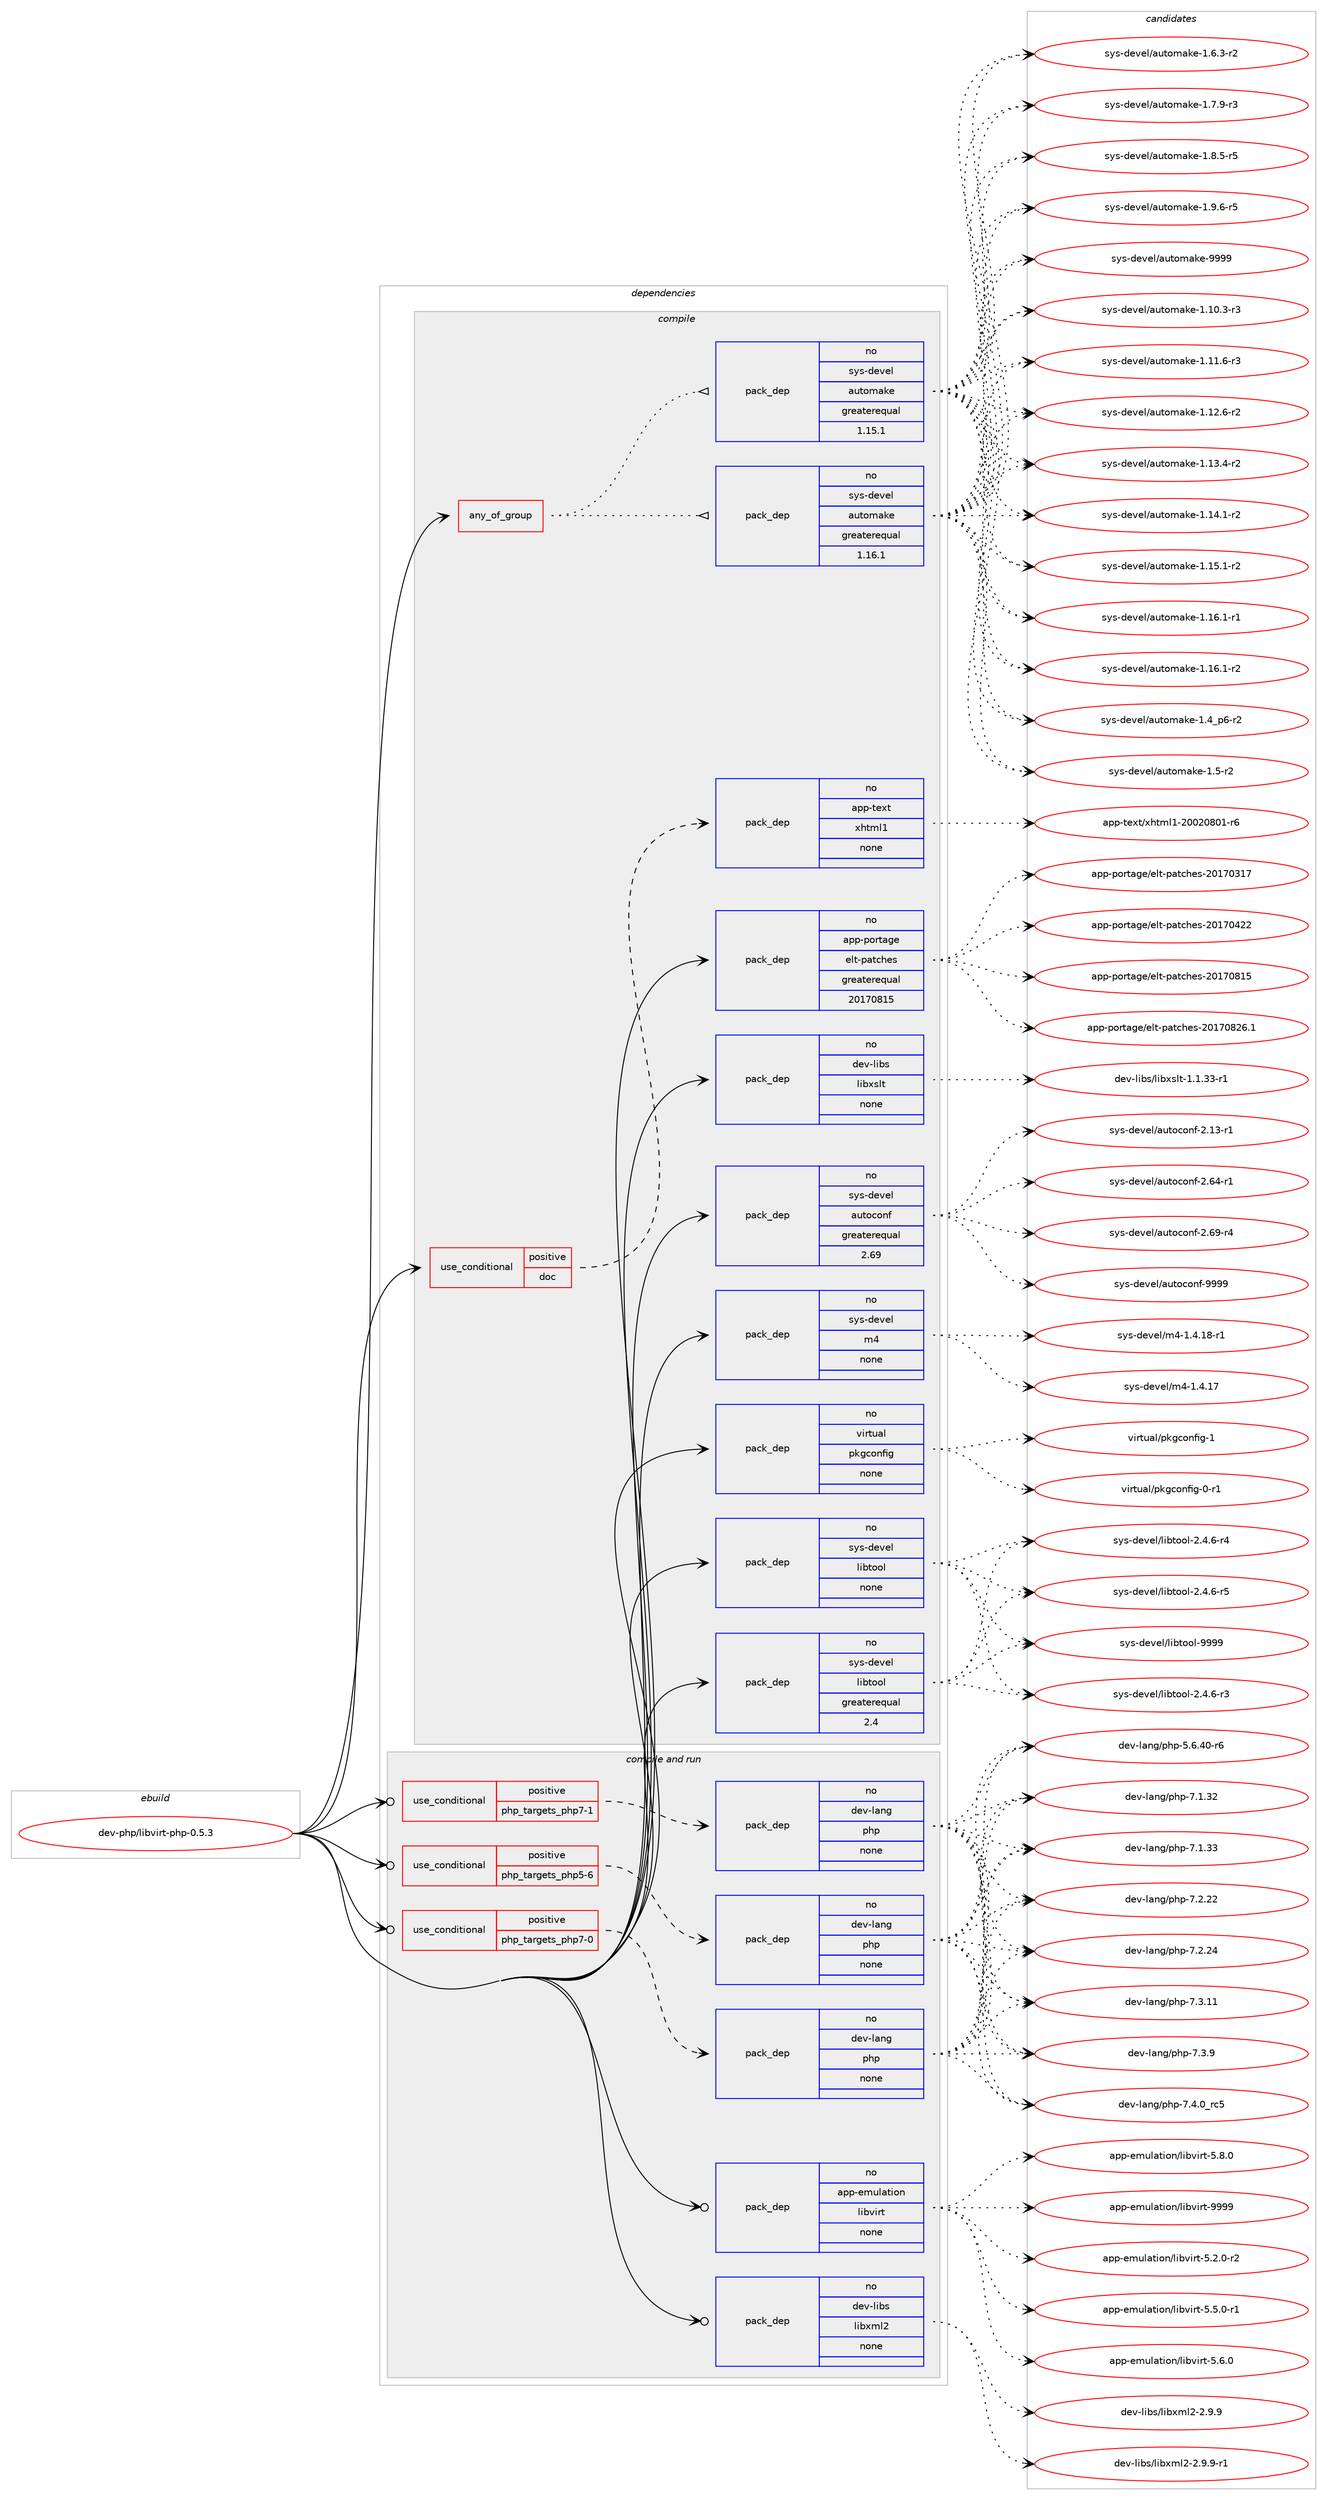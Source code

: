 digraph prolog {

# *************
# Graph options
# *************

newrank=true;
concentrate=true;
compound=true;
graph [rankdir=LR,fontname=Helvetica,fontsize=10,ranksep=1.5];#, ranksep=2.5, nodesep=0.2];
edge  [arrowhead=vee];
node  [fontname=Helvetica,fontsize=10];

# **********
# The ebuild
# **********

subgraph cluster_leftcol {
color=gray;
rank=same;
label=<<i>ebuild</i>>;
id [label="dev-php/libvirt-php-0.5.3", color=red, width=4, href="../dev-php/libvirt-php-0.5.3.svg"];
}

# ****************
# The dependencies
# ****************

subgraph cluster_midcol {
color=gray;
label=<<i>dependencies</i>>;
subgraph cluster_compile {
fillcolor="#eeeeee";
style=filled;
label=<<i>compile</i>>;
subgraph any11308 {
dependency589518 [label=<<TABLE BORDER="0" CELLBORDER="1" CELLSPACING="0" CELLPADDING="4"><TR><TD CELLPADDING="10">any_of_group</TD></TR></TABLE>>, shape=none, color=red];subgraph pack443092 {
dependency589519 [label=<<TABLE BORDER="0" CELLBORDER="1" CELLSPACING="0" CELLPADDING="4" WIDTH="220"><TR><TD ROWSPAN="6" CELLPADDING="30">pack_dep</TD></TR><TR><TD WIDTH="110">no</TD></TR><TR><TD>sys-devel</TD></TR><TR><TD>automake</TD></TR><TR><TD>greaterequal</TD></TR><TR><TD>1.16.1</TD></TR></TABLE>>, shape=none, color=blue];
}
dependency589518:e -> dependency589519:w [weight=20,style="dotted",arrowhead="oinv"];
subgraph pack443093 {
dependency589520 [label=<<TABLE BORDER="0" CELLBORDER="1" CELLSPACING="0" CELLPADDING="4" WIDTH="220"><TR><TD ROWSPAN="6" CELLPADDING="30">pack_dep</TD></TR><TR><TD WIDTH="110">no</TD></TR><TR><TD>sys-devel</TD></TR><TR><TD>automake</TD></TR><TR><TD>greaterequal</TD></TR><TR><TD>1.15.1</TD></TR></TABLE>>, shape=none, color=blue];
}
dependency589518:e -> dependency589520:w [weight=20,style="dotted",arrowhead="oinv"];
}
id:e -> dependency589518:w [weight=20,style="solid",arrowhead="vee"];
subgraph cond134753 {
dependency589521 [label=<<TABLE BORDER="0" CELLBORDER="1" CELLSPACING="0" CELLPADDING="4"><TR><TD ROWSPAN="3" CELLPADDING="10">use_conditional</TD></TR><TR><TD>positive</TD></TR><TR><TD>doc</TD></TR></TABLE>>, shape=none, color=red];
subgraph pack443094 {
dependency589522 [label=<<TABLE BORDER="0" CELLBORDER="1" CELLSPACING="0" CELLPADDING="4" WIDTH="220"><TR><TD ROWSPAN="6" CELLPADDING="30">pack_dep</TD></TR><TR><TD WIDTH="110">no</TD></TR><TR><TD>app-text</TD></TR><TR><TD>xhtml1</TD></TR><TR><TD>none</TD></TR><TR><TD></TD></TR></TABLE>>, shape=none, color=blue];
}
dependency589521:e -> dependency589522:w [weight=20,style="dashed",arrowhead="vee"];
}
id:e -> dependency589521:w [weight=20,style="solid",arrowhead="vee"];
subgraph pack443095 {
dependency589523 [label=<<TABLE BORDER="0" CELLBORDER="1" CELLSPACING="0" CELLPADDING="4" WIDTH="220"><TR><TD ROWSPAN="6" CELLPADDING="30">pack_dep</TD></TR><TR><TD WIDTH="110">no</TD></TR><TR><TD>app-portage</TD></TR><TR><TD>elt-patches</TD></TR><TR><TD>greaterequal</TD></TR><TR><TD>20170815</TD></TR></TABLE>>, shape=none, color=blue];
}
id:e -> dependency589523:w [weight=20,style="solid",arrowhead="vee"];
subgraph pack443096 {
dependency589524 [label=<<TABLE BORDER="0" CELLBORDER="1" CELLSPACING="0" CELLPADDING="4" WIDTH="220"><TR><TD ROWSPAN="6" CELLPADDING="30">pack_dep</TD></TR><TR><TD WIDTH="110">no</TD></TR><TR><TD>dev-libs</TD></TR><TR><TD>libxslt</TD></TR><TR><TD>none</TD></TR><TR><TD></TD></TR></TABLE>>, shape=none, color=blue];
}
id:e -> dependency589524:w [weight=20,style="solid",arrowhead="vee"];
subgraph pack443097 {
dependency589525 [label=<<TABLE BORDER="0" CELLBORDER="1" CELLSPACING="0" CELLPADDING="4" WIDTH="220"><TR><TD ROWSPAN="6" CELLPADDING="30">pack_dep</TD></TR><TR><TD WIDTH="110">no</TD></TR><TR><TD>sys-devel</TD></TR><TR><TD>autoconf</TD></TR><TR><TD>greaterequal</TD></TR><TR><TD>2.69</TD></TR></TABLE>>, shape=none, color=blue];
}
id:e -> dependency589525:w [weight=20,style="solid",arrowhead="vee"];
subgraph pack443098 {
dependency589526 [label=<<TABLE BORDER="0" CELLBORDER="1" CELLSPACING="0" CELLPADDING="4" WIDTH="220"><TR><TD ROWSPAN="6" CELLPADDING="30">pack_dep</TD></TR><TR><TD WIDTH="110">no</TD></TR><TR><TD>sys-devel</TD></TR><TR><TD>libtool</TD></TR><TR><TD>greaterequal</TD></TR><TR><TD>2.4</TD></TR></TABLE>>, shape=none, color=blue];
}
id:e -> dependency589526:w [weight=20,style="solid",arrowhead="vee"];
subgraph pack443099 {
dependency589527 [label=<<TABLE BORDER="0" CELLBORDER="1" CELLSPACING="0" CELLPADDING="4" WIDTH="220"><TR><TD ROWSPAN="6" CELLPADDING="30">pack_dep</TD></TR><TR><TD WIDTH="110">no</TD></TR><TR><TD>sys-devel</TD></TR><TR><TD>libtool</TD></TR><TR><TD>none</TD></TR><TR><TD></TD></TR></TABLE>>, shape=none, color=blue];
}
id:e -> dependency589527:w [weight=20,style="solid",arrowhead="vee"];
subgraph pack443100 {
dependency589528 [label=<<TABLE BORDER="0" CELLBORDER="1" CELLSPACING="0" CELLPADDING="4" WIDTH="220"><TR><TD ROWSPAN="6" CELLPADDING="30">pack_dep</TD></TR><TR><TD WIDTH="110">no</TD></TR><TR><TD>sys-devel</TD></TR><TR><TD>m4</TD></TR><TR><TD>none</TD></TR><TR><TD></TD></TR></TABLE>>, shape=none, color=blue];
}
id:e -> dependency589528:w [weight=20,style="solid",arrowhead="vee"];
subgraph pack443101 {
dependency589529 [label=<<TABLE BORDER="0" CELLBORDER="1" CELLSPACING="0" CELLPADDING="4" WIDTH="220"><TR><TD ROWSPAN="6" CELLPADDING="30">pack_dep</TD></TR><TR><TD WIDTH="110">no</TD></TR><TR><TD>virtual</TD></TR><TR><TD>pkgconfig</TD></TR><TR><TD>none</TD></TR><TR><TD></TD></TR></TABLE>>, shape=none, color=blue];
}
id:e -> dependency589529:w [weight=20,style="solid",arrowhead="vee"];
}
subgraph cluster_compileandrun {
fillcolor="#eeeeee";
style=filled;
label=<<i>compile and run</i>>;
subgraph cond134754 {
dependency589530 [label=<<TABLE BORDER="0" CELLBORDER="1" CELLSPACING="0" CELLPADDING="4"><TR><TD ROWSPAN="3" CELLPADDING="10">use_conditional</TD></TR><TR><TD>positive</TD></TR><TR><TD>php_targets_php5-6</TD></TR></TABLE>>, shape=none, color=red];
subgraph pack443102 {
dependency589531 [label=<<TABLE BORDER="0" CELLBORDER="1" CELLSPACING="0" CELLPADDING="4" WIDTH="220"><TR><TD ROWSPAN="6" CELLPADDING="30">pack_dep</TD></TR><TR><TD WIDTH="110">no</TD></TR><TR><TD>dev-lang</TD></TR><TR><TD>php</TD></TR><TR><TD>none</TD></TR><TR><TD></TD></TR></TABLE>>, shape=none, color=blue];
}
dependency589530:e -> dependency589531:w [weight=20,style="dashed",arrowhead="vee"];
}
id:e -> dependency589530:w [weight=20,style="solid",arrowhead="odotvee"];
subgraph cond134755 {
dependency589532 [label=<<TABLE BORDER="0" CELLBORDER="1" CELLSPACING="0" CELLPADDING="4"><TR><TD ROWSPAN="3" CELLPADDING="10">use_conditional</TD></TR><TR><TD>positive</TD></TR><TR><TD>php_targets_php7-0</TD></TR></TABLE>>, shape=none, color=red];
subgraph pack443103 {
dependency589533 [label=<<TABLE BORDER="0" CELLBORDER="1" CELLSPACING="0" CELLPADDING="4" WIDTH="220"><TR><TD ROWSPAN="6" CELLPADDING="30">pack_dep</TD></TR><TR><TD WIDTH="110">no</TD></TR><TR><TD>dev-lang</TD></TR><TR><TD>php</TD></TR><TR><TD>none</TD></TR><TR><TD></TD></TR></TABLE>>, shape=none, color=blue];
}
dependency589532:e -> dependency589533:w [weight=20,style="dashed",arrowhead="vee"];
}
id:e -> dependency589532:w [weight=20,style="solid",arrowhead="odotvee"];
subgraph cond134756 {
dependency589534 [label=<<TABLE BORDER="0" CELLBORDER="1" CELLSPACING="0" CELLPADDING="4"><TR><TD ROWSPAN="3" CELLPADDING="10">use_conditional</TD></TR><TR><TD>positive</TD></TR><TR><TD>php_targets_php7-1</TD></TR></TABLE>>, shape=none, color=red];
subgraph pack443104 {
dependency589535 [label=<<TABLE BORDER="0" CELLBORDER="1" CELLSPACING="0" CELLPADDING="4" WIDTH="220"><TR><TD ROWSPAN="6" CELLPADDING="30">pack_dep</TD></TR><TR><TD WIDTH="110">no</TD></TR><TR><TD>dev-lang</TD></TR><TR><TD>php</TD></TR><TR><TD>none</TD></TR><TR><TD></TD></TR></TABLE>>, shape=none, color=blue];
}
dependency589534:e -> dependency589535:w [weight=20,style="dashed",arrowhead="vee"];
}
id:e -> dependency589534:w [weight=20,style="solid",arrowhead="odotvee"];
subgraph pack443105 {
dependency589536 [label=<<TABLE BORDER="0" CELLBORDER="1" CELLSPACING="0" CELLPADDING="4" WIDTH="220"><TR><TD ROWSPAN="6" CELLPADDING="30">pack_dep</TD></TR><TR><TD WIDTH="110">no</TD></TR><TR><TD>app-emulation</TD></TR><TR><TD>libvirt</TD></TR><TR><TD>none</TD></TR><TR><TD></TD></TR></TABLE>>, shape=none, color=blue];
}
id:e -> dependency589536:w [weight=20,style="solid",arrowhead="odotvee"];
subgraph pack443106 {
dependency589537 [label=<<TABLE BORDER="0" CELLBORDER="1" CELLSPACING="0" CELLPADDING="4" WIDTH="220"><TR><TD ROWSPAN="6" CELLPADDING="30">pack_dep</TD></TR><TR><TD WIDTH="110">no</TD></TR><TR><TD>dev-libs</TD></TR><TR><TD>libxml2</TD></TR><TR><TD>none</TD></TR><TR><TD></TD></TR></TABLE>>, shape=none, color=blue];
}
id:e -> dependency589537:w [weight=20,style="solid",arrowhead="odotvee"];
}
subgraph cluster_run {
fillcolor="#eeeeee";
style=filled;
label=<<i>run</i>>;
}
}

# **************
# The candidates
# **************

subgraph cluster_choices {
rank=same;
color=gray;
label=<<i>candidates</i>>;

subgraph choice443092 {
color=black;
nodesep=1;
choice11512111545100101118101108479711711611110997107101454946494846514511451 [label="sys-devel/automake-1.10.3-r3", color=red, width=4,href="../sys-devel/automake-1.10.3-r3.svg"];
choice11512111545100101118101108479711711611110997107101454946494946544511451 [label="sys-devel/automake-1.11.6-r3", color=red, width=4,href="../sys-devel/automake-1.11.6-r3.svg"];
choice11512111545100101118101108479711711611110997107101454946495046544511450 [label="sys-devel/automake-1.12.6-r2", color=red, width=4,href="../sys-devel/automake-1.12.6-r2.svg"];
choice11512111545100101118101108479711711611110997107101454946495146524511450 [label="sys-devel/automake-1.13.4-r2", color=red, width=4,href="../sys-devel/automake-1.13.4-r2.svg"];
choice11512111545100101118101108479711711611110997107101454946495246494511450 [label="sys-devel/automake-1.14.1-r2", color=red, width=4,href="../sys-devel/automake-1.14.1-r2.svg"];
choice11512111545100101118101108479711711611110997107101454946495346494511450 [label="sys-devel/automake-1.15.1-r2", color=red, width=4,href="../sys-devel/automake-1.15.1-r2.svg"];
choice11512111545100101118101108479711711611110997107101454946495446494511449 [label="sys-devel/automake-1.16.1-r1", color=red, width=4,href="../sys-devel/automake-1.16.1-r1.svg"];
choice11512111545100101118101108479711711611110997107101454946495446494511450 [label="sys-devel/automake-1.16.1-r2", color=red, width=4,href="../sys-devel/automake-1.16.1-r2.svg"];
choice115121115451001011181011084797117116111109971071014549465295112544511450 [label="sys-devel/automake-1.4_p6-r2", color=red, width=4,href="../sys-devel/automake-1.4_p6-r2.svg"];
choice11512111545100101118101108479711711611110997107101454946534511450 [label="sys-devel/automake-1.5-r2", color=red, width=4,href="../sys-devel/automake-1.5-r2.svg"];
choice115121115451001011181011084797117116111109971071014549465446514511450 [label="sys-devel/automake-1.6.3-r2", color=red, width=4,href="../sys-devel/automake-1.6.3-r2.svg"];
choice115121115451001011181011084797117116111109971071014549465546574511451 [label="sys-devel/automake-1.7.9-r3", color=red, width=4,href="../sys-devel/automake-1.7.9-r3.svg"];
choice115121115451001011181011084797117116111109971071014549465646534511453 [label="sys-devel/automake-1.8.5-r5", color=red, width=4,href="../sys-devel/automake-1.8.5-r5.svg"];
choice115121115451001011181011084797117116111109971071014549465746544511453 [label="sys-devel/automake-1.9.6-r5", color=red, width=4,href="../sys-devel/automake-1.9.6-r5.svg"];
choice115121115451001011181011084797117116111109971071014557575757 [label="sys-devel/automake-9999", color=red, width=4,href="../sys-devel/automake-9999.svg"];
dependency589519:e -> choice11512111545100101118101108479711711611110997107101454946494846514511451:w [style=dotted,weight="100"];
dependency589519:e -> choice11512111545100101118101108479711711611110997107101454946494946544511451:w [style=dotted,weight="100"];
dependency589519:e -> choice11512111545100101118101108479711711611110997107101454946495046544511450:w [style=dotted,weight="100"];
dependency589519:e -> choice11512111545100101118101108479711711611110997107101454946495146524511450:w [style=dotted,weight="100"];
dependency589519:e -> choice11512111545100101118101108479711711611110997107101454946495246494511450:w [style=dotted,weight="100"];
dependency589519:e -> choice11512111545100101118101108479711711611110997107101454946495346494511450:w [style=dotted,weight="100"];
dependency589519:e -> choice11512111545100101118101108479711711611110997107101454946495446494511449:w [style=dotted,weight="100"];
dependency589519:e -> choice11512111545100101118101108479711711611110997107101454946495446494511450:w [style=dotted,weight="100"];
dependency589519:e -> choice115121115451001011181011084797117116111109971071014549465295112544511450:w [style=dotted,weight="100"];
dependency589519:e -> choice11512111545100101118101108479711711611110997107101454946534511450:w [style=dotted,weight="100"];
dependency589519:e -> choice115121115451001011181011084797117116111109971071014549465446514511450:w [style=dotted,weight="100"];
dependency589519:e -> choice115121115451001011181011084797117116111109971071014549465546574511451:w [style=dotted,weight="100"];
dependency589519:e -> choice115121115451001011181011084797117116111109971071014549465646534511453:w [style=dotted,weight="100"];
dependency589519:e -> choice115121115451001011181011084797117116111109971071014549465746544511453:w [style=dotted,weight="100"];
dependency589519:e -> choice115121115451001011181011084797117116111109971071014557575757:w [style=dotted,weight="100"];
}
subgraph choice443093 {
color=black;
nodesep=1;
choice11512111545100101118101108479711711611110997107101454946494846514511451 [label="sys-devel/automake-1.10.3-r3", color=red, width=4,href="../sys-devel/automake-1.10.3-r3.svg"];
choice11512111545100101118101108479711711611110997107101454946494946544511451 [label="sys-devel/automake-1.11.6-r3", color=red, width=4,href="../sys-devel/automake-1.11.6-r3.svg"];
choice11512111545100101118101108479711711611110997107101454946495046544511450 [label="sys-devel/automake-1.12.6-r2", color=red, width=4,href="../sys-devel/automake-1.12.6-r2.svg"];
choice11512111545100101118101108479711711611110997107101454946495146524511450 [label="sys-devel/automake-1.13.4-r2", color=red, width=4,href="../sys-devel/automake-1.13.4-r2.svg"];
choice11512111545100101118101108479711711611110997107101454946495246494511450 [label="sys-devel/automake-1.14.1-r2", color=red, width=4,href="../sys-devel/automake-1.14.1-r2.svg"];
choice11512111545100101118101108479711711611110997107101454946495346494511450 [label="sys-devel/automake-1.15.1-r2", color=red, width=4,href="../sys-devel/automake-1.15.1-r2.svg"];
choice11512111545100101118101108479711711611110997107101454946495446494511449 [label="sys-devel/automake-1.16.1-r1", color=red, width=4,href="../sys-devel/automake-1.16.1-r1.svg"];
choice11512111545100101118101108479711711611110997107101454946495446494511450 [label="sys-devel/automake-1.16.1-r2", color=red, width=4,href="../sys-devel/automake-1.16.1-r2.svg"];
choice115121115451001011181011084797117116111109971071014549465295112544511450 [label="sys-devel/automake-1.4_p6-r2", color=red, width=4,href="../sys-devel/automake-1.4_p6-r2.svg"];
choice11512111545100101118101108479711711611110997107101454946534511450 [label="sys-devel/automake-1.5-r2", color=red, width=4,href="../sys-devel/automake-1.5-r2.svg"];
choice115121115451001011181011084797117116111109971071014549465446514511450 [label="sys-devel/automake-1.6.3-r2", color=red, width=4,href="../sys-devel/automake-1.6.3-r2.svg"];
choice115121115451001011181011084797117116111109971071014549465546574511451 [label="sys-devel/automake-1.7.9-r3", color=red, width=4,href="../sys-devel/automake-1.7.9-r3.svg"];
choice115121115451001011181011084797117116111109971071014549465646534511453 [label="sys-devel/automake-1.8.5-r5", color=red, width=4,href="../sys-devel/automake-1.8.5-r5.svg"];
choice115121115451001011181011084797117116111109971071014549465746544511453 [label="sys-devel/automake-1.9.6-r5", color=red, width=4,href="../sys-devel/automake-1.9.6-r5.svg"];
choice115121115451001011181011084797117116111109971071014557575757 [label="sys-devel/automake-9999", color=red, width=4,href="../sys-devel/automake-9999.svg"];
dependency589520:e -> choice11512111545100101118101108479711711611110997107101454946494846514511451:w [style=dotted,weight="100"];
dependency589520:e -> choice11512111545100101118101108479711711611110997107101454946494946544511451:w [style=dotted,weight="100"];
dependency589520:e -> choice11512111545100101118101108479711711611110997107101454946495046544511450:w [style=dotted,weight="100"];
dependency589520:e -> choice11512111545100101118101108479711711611110997107101454946495146524511450:w [style=dotted,weight="100"];
dependency589520:e -> choice11512111545100101118101108479711711611110997107101454946495246494511450:w [style=dotted,weight="100"];
dependency589520:e -> choice11512111545100101118101108479711711611110997107101454946495346494511450:w [style=dotted,weight="100"];
dependency589520:e -> choice11512111545100101118101108479711711611110997107101454946495446494511449:w [style=dotted,weight="100"];
dependency589520:e -> choice11512111545100101118101108479711711611110997107101454946495446494511450:w [style=dotted,weight="100"];
dependency589520:e -> choice115121115451001011181011084797117116111109971071014549465295112544511450:w [style=dotted,weight="100"];
dependency589520:e -> choice11512111545100101118101108479711711611110997107101454946534511450:w [style=dotted,weight="100"];
dependency589520:e -> choice115121115451001011181011084797117116111109971071014549465446514511450:w [style=dotted,weight="100"];
dependency589520:e -> choice115121115451001011181011084797117116111109971071014549465546574511451:w [style=dotted,weight="100"];
dependency589520:e -> choice115121115451001011181011084797117116111109971071014549465646534511453:w [style=dotted,weight="100"];
dependency589520:e -> choice115121115451001011181011084797117116111109971071014549465746544511453:w [style=dotted,weight="100"];
dependency589520:e -> choice115121115451001011181011084797117116111109971071014557575757:w [style=dotted,weight="100"];
}
subgraph choice443094 {
color=black;
nodesep=1;
choice971121124511610112011647120104116109108494550484850485648494511454 [label="app-text/xhtml1-20020801-r6", color=red, width=4,href="../app-text/xhtml1-20020801-r6.svg"];
dependency589522:e -> choice971121124511610112011647120104116109108494550484850485648494511454:w [style=dotted,weight="100"];
}
subgraph choice443095 {
color=black;
nodesep=1;
choice97112112451121111141169710310147101108116451129711699104101115455048495548514955 [label="app-portage/elt-patches-20170317", color=red, width=4,href="../app-portage/elt-patches-20170317.svg"];
choice97112112451121111141169710310147101108116451129711699104101115455048495548525050 [label="app-portage/elt-patches-20170422", color=red, width=4,href="../app-portage/elt-patches-20170422.svg"];
choice97112112451121111141169710310147101108116451129711699104101115455048495548564953 [label="app-portage/elt-patches-20170815", color=red, width=4,href="../app-portage/elt-patches-20170815.svg"];
choice971121124511211111411697103101471011081164511297116991041011154550484955485650544649 [label="app-portage/elt-patches-20170826.1", color=red, width=4,href="../app-portage/elt-patches-20170826.1.svg"];
dependency589523:e -> choice97112112451121111141169710310147101108116451129711699104101115455048495548514955:w [style=dotted,weight="100"];
dependency589523:e -> choice97112112451121111141169710310147101108116451129711699104101115455048495548525050:w [style=dotted,weight="100"];
dependency589523:e -> choice97112112451121111141169710310147101108116451129711699104101115455048495548564953:w [style=dotted,weight="100"];
dependency589523:e -> choice971121124511211111411697103101471011081164511297116991041011154550484955485650544649:w [style=dotted,weight="100"];
}
subgraph choice443096 {
color=black;
nodesep=1;
choice10010111845108105981154710810598120115108116454946494651514511449 [label="dev-libs/libxslt-1.1.33-r1", color=red, width=4,href="../dev-libs/libxslt-1.1.33-r1.svg"];
dependency589524:e -> choice10010111845108105981154710810598120115108116454946494651514511449:w [style=dotted,weight="100"];
}
subgraph choice443097 {
color=black;
nodesep=1;
choice1151211154510010111810110847971171161119911111010245504649514511449 [label="sys-devel/autoconf-2.13-r1", color=red, width=4,href="../sys-devel/autoconf-2.13-r1.svg"];
choice1151211154510010111810110847971171161119911111010245504654524511449 [label="sys-devel/autoconf-2.64-r1", color=red, width=4,href="../sys-devel/autoconf-2.64-r1.svg"];
choice1151211154510010111810110847971171161119911111010245504654574511452 [label="sys-devel/autoconf-2.69-r4", color=red, width=4,href="../sys-devel/autoconf-2.69-r4.svg"];
choice115121115451001011181011084797117116111991111101024557575757 [label="sys-devel/autoconf-9999", color=red, width=4,href="../sys-devel/autoconf-9999.svg"];
dependency589525:e -> choice1151211154510010111810110847971171161119911111010245504649514511449:w [style=dotted,weight="100"];
dependency589525:e -> choice1151211154510010111810110847971171161119911111010245504654524511449:w [style=dotted,weight="100"];
dependency589525:e -> choice1151211154510010111810110847971171161119911111010245504654574511452:w [style=dotted,weight="100"];
dependency589525:e -> choice115121115451001011181011084797117116111991111101024557575757:w [style=dotted,weight="100"];
}
subgraph choice443098 {
color=black;
nodesep=1;
choice1151211154510010111810110847108105981161111111084550465246544511451 [label="sys-devel/libtool-2.4.6-r3", color=red, width=4,href="../sys-devel/libtool-2.4.6-r3.svg"];
choice1151211154510010111810110847108105981161111111084550465246544511452 [label="sys-devel/libtool-2.4.6-r4", color=red, width=4,href="../sys-devel/libtool-2.4.6-r4.svg"];
choice1151211154510010111810110847108105981161111111084550465246544511453 [label="sys-devel/libtool-2.4.6-r5", color=red, width=4,href="../sys-devel/libtool-2.4.6-r5.svg"];
choice1151211154510010111810110847108105981161111111084557575757 [label="sys-devel/libtool-9999", color=red, width=4,href="../sys-devel/libtool-9999.svg"];
dependency589526:e -> choice1151211154510010111810110847108105981161111111084550465246544511451:w [style=dotted,weight="100"];
dependency589526:e -> choice1151211154510010111810110847108105981161111111084550465246544511452:w [style=dotted,weight="100"];
dependency589526:e -> choice1151211154510010111810110847108105981161111111084550465246544511453:w [style=dotted,weight="100"];
dependency589526:e -> choice1151211154510010111810110847108105981161111111084557575757:w [style=dotted,weight="100"];
}
subgraph choice443099 {
color=black;
nodesep=1;
choice1151211154510010111810110847108105981161111111084550465246544511451 [label="sys-devel/libtool-2.4.6-r3", color=red, width=4,href="../sys-devel/libtool-2.4.6-r3.svg"];
choice1151211154510010111810110847108105981161111111084550465246544511452 [label="sys-devel/libtool-2.4.6-r4", color=red, width=4,href="../sys-devel/libtool-2.4.6-r4.svg"];
choice1151211154510010111810110847108105981161111111084550465246544511453 [label="sys-devel/libtool-2.4.6-r5", color=red, width=4,href="../sys-devel/libtool-2.4.6-r5.svg"];
choice1151211154510010111810110847108105981161111111084557575757 [label="sys-devel/libtool-9999", color=red, width=4,href="../sys-devel/libtool-9999.svg"];
dependency589527:e -> choice1151211154510010111810110847108105981161111111084550465246544511451:w [style=dotted,weight="100"];
dependency589527:e -> choice1151211154510010111810110847108105981161111111084550465246544511452:w [style=dotted,weight="100"];
dependency589527:e -> choice1151211154510010111810110847108105981161111111084550465246544511453:w [style=dotted,weight="100"];
dependency589527:e -> choice1151211154510010111810110847108105981161111111084557575757:w [style=dotted,weight="100"];
}
subgraph choice443100 {
color=black;
nodesep=1;
choice11512111545100101118101108471095245494652464955 [label="sys-devel/m4-1.4.17", color=red, width=4,href="../sys-devel/m4-1.4.17.svg"];
choice115121115451001011181011084710952454946524649564511449 [label="sys-devel/m4-1.4.18-r1", color=red, width=4,href="../sys-devel/m4-1.4.18-r1.svg"];
dependency589528:e -> choice11512111545100101118101108471095245494652464955:w [style=dotted,weight="100"];
dependency589528:e -> choice115121115451001011181011084710952454946524649564511449:w [style=dotted,weight="100"];
}
subgraph choice443101 {
color=black;
nodesep=1;
choice11810511411611797108471121071039911111010210510345484511449 [label="virtual/pkgconfig-0-r1", color=red, width=4,href="../virtual/pkgconfig-0-r1.svg"];
choice1181051141161179710847112107103991111101021051034549 [label="virtual/pkgconfig-1", color=red, width=4,href="../virtual/pkgconfig-1.svg"];
dependency589529:e -> choice11810511411611797108471121071039911111010210510345484511449:w [style=dotted,weight="100"];
dependency589529:e -> choice1181051141161179710847112107103991111101021051034549:w [style=dotted,weight="100"];
}
subgraph choice443102 {
color=black;
nodesep=1;
choice100101118451089711010347112104112455346544652484511454 [label="dev-lang/php-5.6.40-r6", color=red, width=4,href="../dev-lang/php-5.6.40-r6.svg"];
choice10010111845108971101034711210411245554649465150 [label="dev-lang/php-7.1.32", color=red, width=4,href="../dev-lang/php-7.1.32.svg"];
choice10010111845108971101034711210411245554649465151 [label="dev-lang/php-7.1.33", color=red, width=4,href="../dev-lang/php-7.1.33.svg"];
choice10010111845108971101034711210411245554650465050 [label="dev-lang/php-7.2.22", color=red, width=4,href="../dev-lang/php-7.2.22.svg"];
choice10010111845108971101034711210411245554650465052 [label="dev-lang/php-7.2.24", color=red, width=4,href="../dev-lang/php-7.2.24.svg"];
choice10010111845108971101034711210411245554651464949 [label="dev-lang/php-7.3.11", color=red, width=4,href="../dev-lang/php-7.3.11.svg"];
choice100101118451089711010347112104112455546514657 [label="dev-lang/php-7.3.9", color=red, width=4,href="../dev-lang/php-7.3.9.svg"];
choice100101118451089711010347112104112455546524648951149953 [label="dev-lang/php-7.4.0_rc5", color=red, width=4,href="../dev-lang/php-7.4.0_rc5.svg"];
dependency589531:e -> choice100101118451089711010347112104112455346544652484511454:w [style=dotted,weight="100"];
dependency589531:e -> choice10010111845108971101034711210411245554649465150:w [style=dotted,weight="100"];
dependency589531:e -> choice10010111845108971101034711210411245554649465151:w [style=dotted,weight="100"];
dependency589531:e -> choice10010111845108971101034711210411245554650465050:w [style=dotted,weight="100"];
dependency589531:e -> choice10010111845108971101034711210411245554650465052:w [style=dotted,weight="100"];
dependency589531:e -> choice10010111845108971101034711210411245554651464949:w [style=dotted,weight="100"];
dependency589531:e -> choice100101118451089711010347112104112455546514657:w [style=dotted,weight="100"];
dependency589531:e -> choice100101118451089711010347112104112455546524648951149953:w [style=dotted,weight="100"];
}
subgraph choice443103 {
color=black;
nodesep=1;
choice100101118451089711010347112104112455346544652484511454 [label="dev-lang/php-5.6.40-r6", color=red, width=4,href="../dev-lang/php-5.6.40-r6.svg"];
choice10010111845108971101034711210411245554649465150 [label="dev-lang/php-7.1.32", color=red, width=4,href="../dev-lang/php-7.1.32.svg"];
choice10010111845108971101034711210411245554649465151 [label="dev-lang/php-7.1.33", color=red, width=4,href="../dev-lang/php-7.1.33.svg"];
choice10010111845108971101034711210411245554650465050 [label="dev-lang/php-7.2.22", color=red, width=4,href="../dev-lang/php-7.2.22.svg"];
choice10010111845108971101034711210411245554650465052 [label="dev-lang/php-7.2.24", color=red, width=4,href="../dev-lang/php-7.2.24.svg"];
choice10010111845108971101034711210411245554651464949 [label="dev-lang/php-7.3.11", color=red, width=4,href="../dev-lang/php-7.3.11.svg"];
choice100101118451089711010347112104112455546514657 [label="dev-lang/php-7.3.9", color=red, width=4,href="../dev-lang/php-7.3.9.svg"];
choice100101118451089711010347112104112455546524648951149953 [label="dev-lang/php-7.4.0_rc5", color=red, width=4,href="../dev-lang/php-7.4.0_rc5.svg"];
dependency589533:e -> choice100101118451089711010347112104112455346544652484511454:w [style=dotted,weight="100"];
dependency589533:e -> choice10010111845108971101034711210411245554649465150:w [style=dotted,weight="100"];
dependency589533:e -> choice10010111845108971101034711210411245554649465151:w [style=dotted,weight="100"];
dependency589533:e -> choice10010111845108971101034711210411245554650465050:w [style=dotted,weight="100"];
dependency589533:e -> choice10010111845108971101034711210411245554650465052:w [style=dotted,weight="100"];
dependency589533:e -> choice10010111845108971101034711210411245554651464949:w [style=dotted,weight="100"];
dependency589533:e -> choice100101118451089711010347112104112455546514657:w [style=dotted,weight="100"];
dependency589533:e -> choice100101118451089711010347112104112455546524648951149953:w [style=dotted,weight="100"];
}
subgraph choice443104 {
color=black;
nodesep=1;
choice100101118451089711010347112104112455346544652484511454 [label="dev-lang/php-5.6.40-r6", color=red, width=4,href="../dev-lang/php-5.6.40-r6.svg"];
choice10010111845108971101034711210411245554649465150 [label="dev-lang/php-7.1.32", color=red, width=4,href="../dev-lang/php-7.1.32.svg"];
choice10010111845108971101034711210411245554649465151 [label="dev-lang/php-7.1.33", color=red, width=4,href="../dev-lang/php-7.1.33.svg"];
choice10010111845108971101034711210411245554650465050 [label="dev-lang/php-7.2.22", color=red, width=4,href="../dev-lang/php-7.2.22.svg"];
choice10010111845108971101034711210411245554650465052 [label="dev-lang/php-7.2.24", color=red, width=4,href="../dev-lang/php-7.2.24.svg"];
choice10010111845108971101034711210411245554651464949 [label="dev-lang/php-7.3.11", color=red, width=4,href="../dev-lang/php-7.3.11.svg"];
choice100101118451089711010347112104112455546514657 [label="dev-lang/php-7.3.9", color=red, width=4,href="../dev-lang/php-7.3.9.svg"];
choice100101118451089711010347112104112455546524648951149953 [label="dev-lang/php-7.4.0_rc5", color=red, width=4,href="../dev-lang/php-7.4.0_rc5.svg"];
dependency589535:e -> choice100101118451089711010347112104112455346544652484511454:w [style=dotted,weight="100"];
dependency589535:e -> choice10010111845108971101034711210411245554649465150:w [style=dotted,weight="100"];
dependency589535:e -> choice10010111845108971101034711210411245554649465151:w [style=dotted,weight="100"];
dependency589535:e -> choice10010111845108971101034711210411245554650465050:w [style=dotted,weight="100"];
dependency589535:e -> choice10010111845108971101034711210411245554650465052:w [style=dotted,weight="100"];
dependency589535:e -> choice10010111845108971101034711210411245554651464949:w [style=dotted,weight="100"];
dependency589535:e -> choice100101118451089711010347112104112455546514657:w [style=dotted,weight="100"];
dependency589535:e -> choice100101118451089711010347112104112455546524648951149953:w [style=dotted,weight="100"];
}
subgraph choice443105 {
color=black;
nodesep=1;
choice97112112451011091171089711610511111047108105981181051141164553465046484511450 [label="app-emulation/libvirt-5.2.0-r2", color=red, width=4,href="../app-emulation/libvirt-5.2.0-r2.svg"];
choice97112112451011091171089711610511111047108105981181051141164553465346484511449 [label="app-emulation/libvirt-5.5.0-r1", color=red, width=4,href="../app-emulation/libvirt-5.5.0-r1.svg"];
choice9711211245101109117108971161051111104710810598118105114116455346544648 [label="app-emulation/libvirt-5.6.0", color=red, width=4,href="../app-emulation/libvirt-5.6.0.svg"];
choice9711211245101109117108971161051111104710810598118105114116455346564648 [label="app-emulation/libvirt-5.8.0", color=red, width=4,href="../app-emulation/libvirt-5.8.0.svg"];
choice97112112451011091171089711610511111047108105981181051141164557575757 [label="app-emulation/libvirt-9999", color=red, width=4,href="../app-emulation/libvirt-9999.svg"];
dependency589536:e -> choice97112112451011091171089711610511111047108105981181051141164553465046484511450:w [style=dotted,weight="100"];
dependency589536:e -> choice97112112451011091171089711610511111047108105981181051141164553465346484511449:w [style=dotted,weight="100"];
dependency589536:e -> choice9711211245101109117108971161051111104710810598118105114116455346544648:w [style=dotted,weight="100"];
dependency589536:e -> choice9711211245101109117108971161051111104710810598118105114116455346564648:w [style=dotted,weight="100"];
dependency589536:e -> choice97112112451011091171089711610511111047108105981181051141164557575757:w [style=dotted,weight="100"];
}
subgraph choice443106 {
color=black;
nodesep=1;
choice1001011184510810598115471081059812010910850455046574657 [label="dev-libs/libxml2-2.9.9", color=red, width=4,href="../dev-libs/libxml2-2.9.9.svg"];
choice10010111845108105981154710810598120109108504550465746574511449 [label="dev-libs/libxml2-2.9.9-r1", color=red, width=4,href="../dev-libs/libxml2-2.9.9-r1.svg"];
dependency589537:e -> choice1001011184510810598115471081059812010910850455046574657:w [style=dotted,weight="100"];
dependency589537:e -> choice10010111845108105981154710810598120109108504550465746574511449:w [style=dotted,weight="100"];
}
}

}
